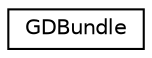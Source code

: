 digraph "Graphical Class Hierarchy"
{
  edge [fontname="Helvetica",fontsize="10",labelfontname="Helvetica",labelfontsize="10"];
  node [fontname="Helvetica",fontsize="10",shape=record];
  rankdir="LR";
  Node0 [label="GDBundle",height=0.2,width=0.4,color="black", fillcolor="white", style="filled",URL="$class_g_d_bundle.html",tooltip="Contains data from a bundle to load "];
}
